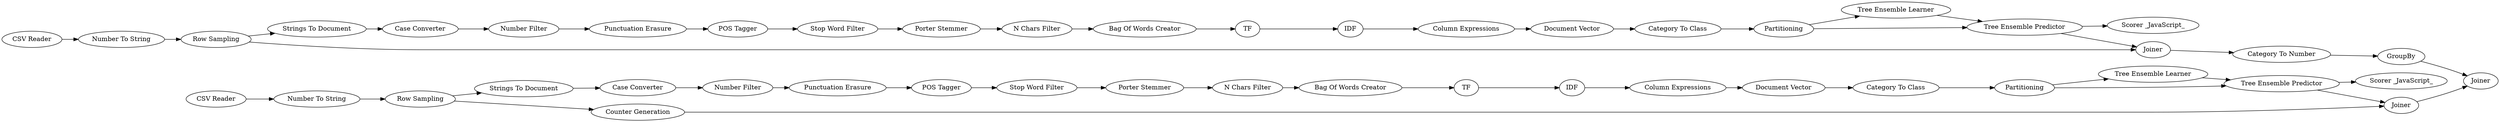 digraph {
	7 [label="Strings To Document"]
	8 [label="Case Converter"]
	10 [label="Number Filter"]
	11 [label="Punctuation Erasure"]
	12 [label="POS Tagger"]
	13 [label="Stop Word Filter"]
	14 [label="Porter Stemmer"]
	15 [label="N Chars Filter"]
	16 [label="Bag Of Words Creator"]
	17 [label=TF]
	18 [label=IDF]
	19 [label="Column Expressions"]
	20 [label="Document Vector"]
	21 [label="Category To Class"]
	22 [label="Row Sampling"]
	23 [label=Partitioning]
	27 [label="Tree Ensemble Learner"]
	28 [label="Tree Ensemble Predictor"]
	29 [label="CSV Reader"]
	30 [label="Number To String"]
	31 [label="Scorer _JavaScript_"]
	32 [label="Stop Word Filter"]
	33 [label="Strings To Document"]
	34 [label="Porter Stemmer"]
	36 [label="N Chars Filter"]
	37 [label="Case Converter"]
	38 [label="Tree Ensemble Learner"]
	39 [label="Bag Of Words Creator"]
	40 [label=TF]
	41 [label="Tree Ensemble Predictor"]
	42 [label=IDF]
	44 [label="Column Expressions"]
	45 [label="Number To String"]
	46 [label="Scorer _JavaScript_"]
	47 [label="Document Vector"]
	48 [label="Category To Class"]
	49 [label="Number Filter"]
	50 [label="Row Sampling"]
	51 [label="Punctuation Erasure"]
	52 [label=Partitioning]
	53 [label="POS Tagger"]
	54 [label="CSV Reader"]
	57 [label=GroupBy]
	58 [label=Joiner]
	60 [label="Category To Number"]
	61 [label=Joiner]
	70 [label=Joiner]
	71 [label="Counter Generation"]
	7 -> 8
	8 -> 10
	10 -> 11
	11 -> 12
	12 -> 13
	13 -> 14
	14 -> 15
	15 -> 16
	16 -> 17
	17 -> 18
	18 -> 19
	19 -> 20
	20 -> 21
	21 -> 23
	22 -> 7
	22 -> 71
	23 -> 28
	23 -> 27
	27 -> 28
	28 -> 31
	28 -> 70
	29 -> 30
	30 -> 22
	32 -> 34
	33 -> 37
	34 -> 36
	36 -> 39
	37 -> 49
	38 -> 41
	39 -> 40
	40 -> 42
	41 -> 46
	41 -> 58
	42 -> 44
	44 -> 47
	45 -> 50
	47 -> 48
	48 -> 52
	49 -> 51
	50 -> 58
	50 -> 33
	51 -> 53
	52 -> 38
	52 -> 41
	53 -> 32
	54 -> 45
	57 -> 61
	58 -> 60
	60 -> 57
	70 -> 61
	71 -> 70
	rankdir=LR
}
